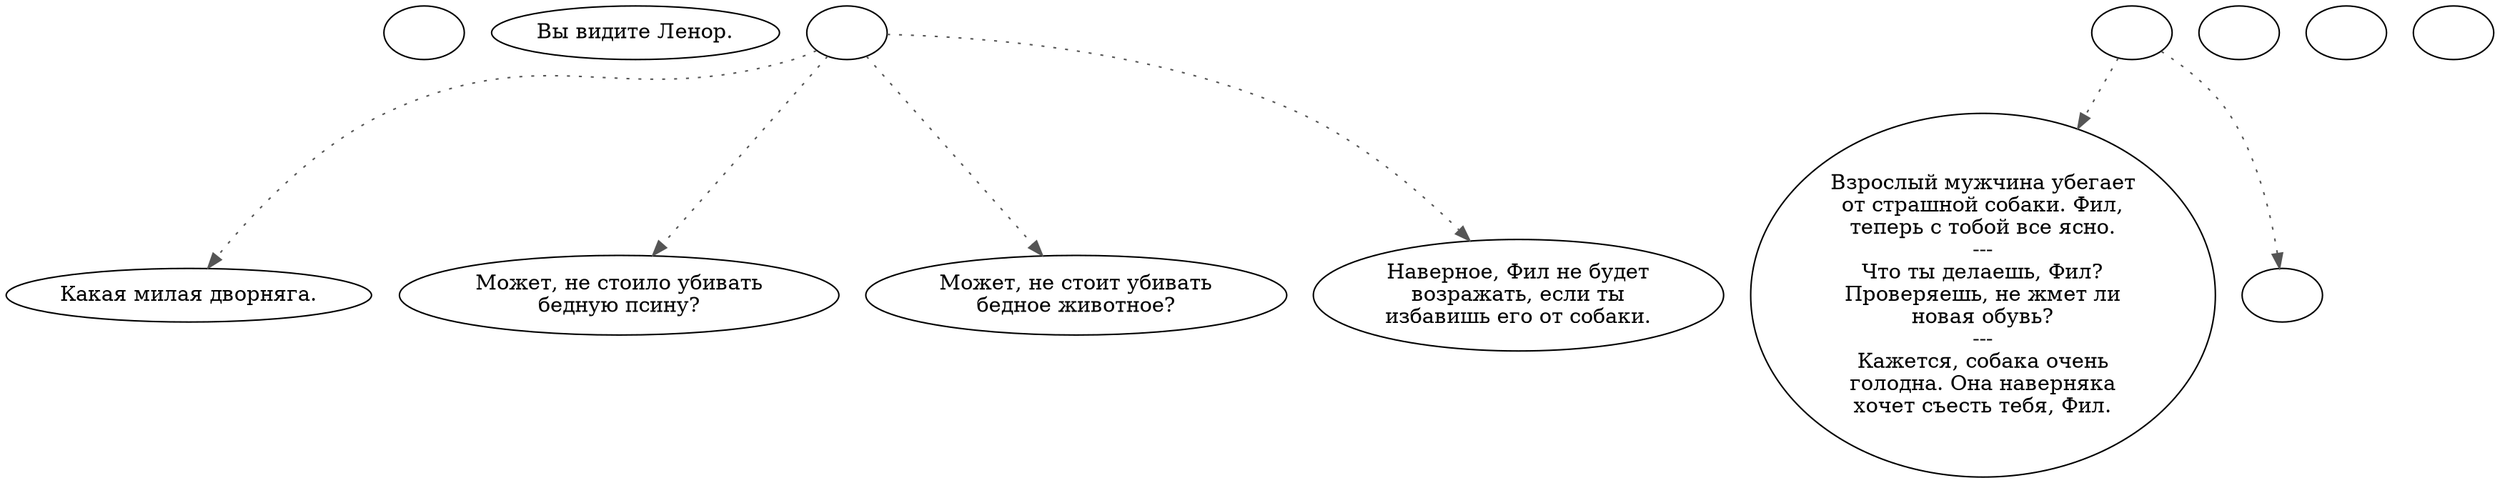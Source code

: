 digraph lenore {
  "start" [style=filled       fillcolor="#FFFFFF"       color="#000000"]
  "start" [label=""]
  "look_at_p_proc" [style=filled       fillcolor="#FFFFFF"       color="#000000"]
  "look_at_p_proc" [label="Вы видите Ленор."]
  "talk_p_proc" [style=filled       fillcolor="#FFFFFF"       color="#000000"]
  "talk_p_proc" -> "Lenore02" [style=dotted color="#555555"]
  "talk_p_proc" -> "Lenore04" [style=dotted color="#555555"]
  "talk_p_proc" -> "Lenore01" [style=dotted color="#555555"]
  "talk_p_proc" -> "Lenore03" [style=dotted color="#555555"]
  "talk_p_proc" [label=""]
  "critter_p_proc" [style=filled       fillcolor="#FFFFFF"       color="#000000"]
  "critter_p_proc" -> "Lenore00" [style=dotted color="#555555"]
  "critter_p_proc" -> "go_inside" [style=dotted color="#555555"]
  "critter_p_proc" [label=""]
  "pickup_p_proc" [style=filled       fillcolor="#FFFFFF"       color="#000000"]
  "pickup_p_proc" [label=""]
  "destroy_p_proc" [style=filled       fillcolor="#FFFFFF"       color="#000000"]
  "destroy_p_proc" [label=""]
  "map_enter_p_proc" [style=filled       fillcolor="#FFFFFF"       color="#000000"]
  "map_enter_p_proc" [label=""]
  "go_inside" [style=filled       fillcolor="#FFFFFF"       color="#000000"]
  "go_inside" [label=""]
  "Lenore00" [style=filled       fillcolor="#FFFFFF"       color="#000000"]
  "Lenore00" [label="Взрослый мужчина убегает\nот страшной собаки. Фил,\nтеперь с тобой все ясно.\n---\nЧто ты делаешь, Фил?\nПроверяешь, не жмет ли\nновая обувь?\n---\nКажется, собака очень\nголодна. Она наверняка\nхочет съесть тебя, Фил."]
  "Lenore01" [style=filled       fillcolor="#FFFFFF"       color="#000000"]
  "Lenore01" [label="Может, не стоит убивать\nбедное животное?"]
  "Lenore02" [style=filled       fillcolor="#FFFFFF"       color="#000000"]
  "Lenore02" [label="Какая милая дворняга."]
  "Lenore03" [style=filled       fillcolor="#FFFFFF"       color="#000000"]
  "Lenore03" [label="Наверное, Фил не будет\nвозражать, если ты\nизбавишь его от собаки."]
  "Lenore04" [style=filled       fillcolor="#FFFFFF"       color="#000000"]
  "Lenore04" [label="Может, не стоило убивать\nбедную псину?"]
}